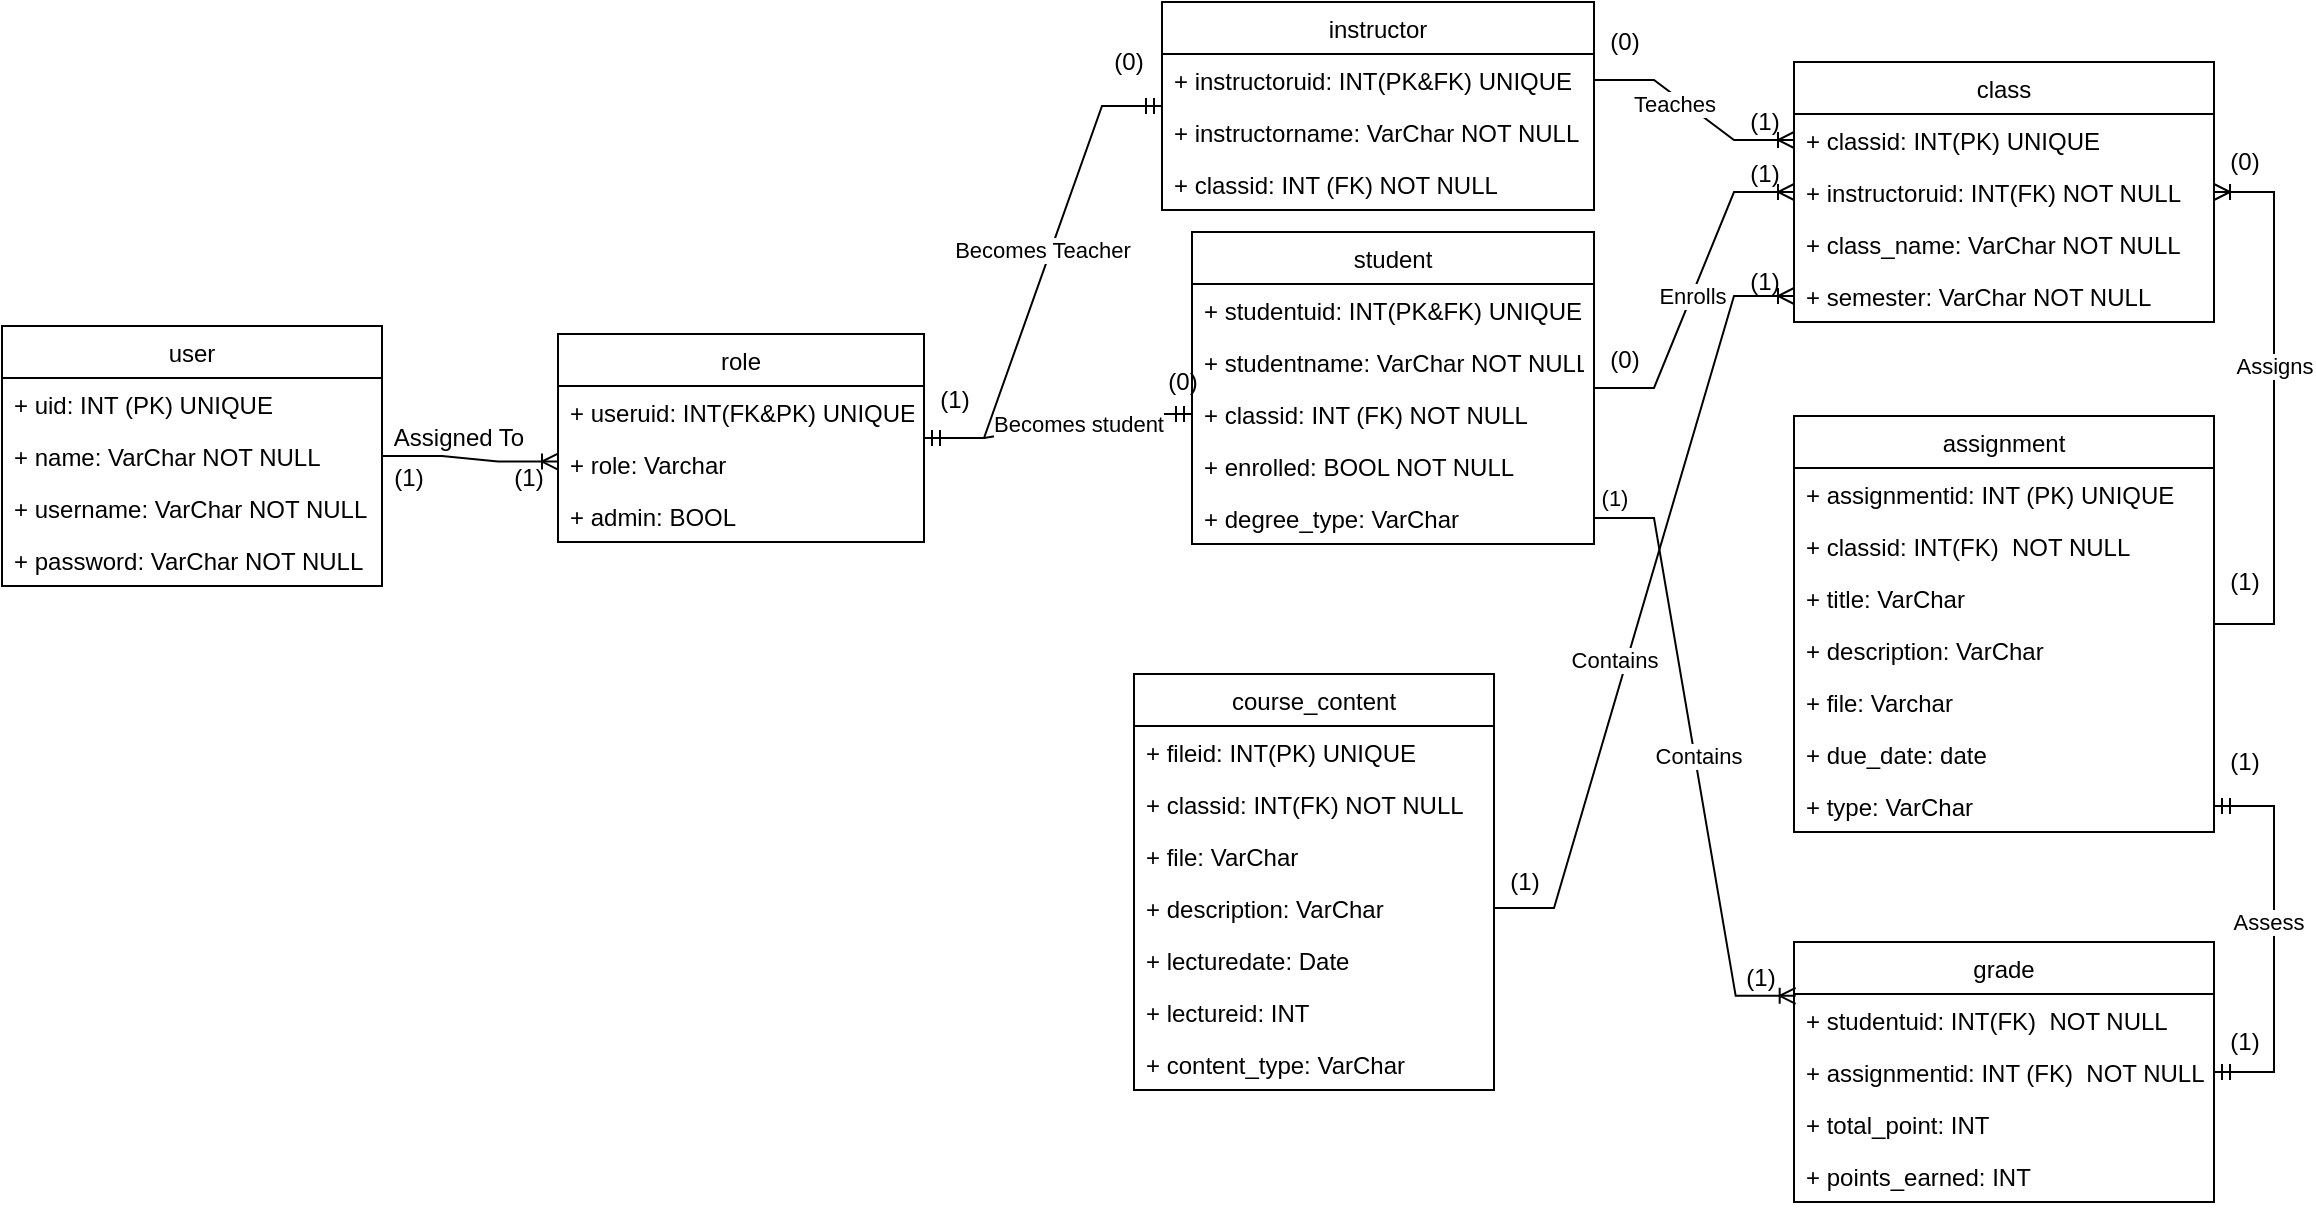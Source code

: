 <mxfile version="17.2.1" type="github">
  <diagram id="VYZQv91BQU45XDSXAsdk" name="Page-1">
    <mxGraphModel dx="2253" dy="651" grid="1" gridSize="10" guides="1" tooltips="1" connect="1" arrows="1" fold="1" page="1" pageScale="1" pageWidth="1100" pageHeight="850" math="0" shadow="0">
      <root>
        <mxCell id="0" />
        <mxCell id="1" parent="0" />
        <mxCell id="eXv01nYORWSgZVJWpv61-1" value="user" style="swimlane;fontStyle=0;childLayout=stackLayout;horizontal=1;startSize=26;fillColor=none;horizontalStack=0;resizeParent=1;resizeParentMax=0;resizeLast=0;collapsible=1;marginBottom=0;" parent="1" vertex="1">
          <mxGeometry x="-46" y="172" width="190" height="130" as="geometry" />
        </mxCell>
        <mxCell id="eXv01nYORWSgZVJWpv61-2" value="+ uid: INT (PK) UNIQUE" style="text;strokeColor=none;fillColor=none;align=left;verticalAlign=top;spacingLeft=4;spacingRight=4;overflow=hidden;rotatable=0;points=[[0,0.5],[1,0.5]];portConstraint=eastwest;" parent="eXv01nYORWSgZVJWpv61-1" vertex="1">
          <mxGeometry y="26" width="190" height="26" as="geometry" />
        </mxCell>
        <mxCell id="eXv01nYORWSgZVJWpv61-3" value="+ name: VarChar NOT NULL" style="text;strokeColor=none;fillColor=none;align=left;verticalAlign=top;spacingLeft=4;spacingRight=4;overflow=hidden;rotatable=0;points=[[0,0.5],[1,0.5]];portConstraint=eastwest;" parent="eXv01nYORWSgZVJWpv61-1" vertex="1">
          <mxGeometry y="52" width="190" height="26" as="geometry" />
        </mxCell>
        <mxCell id="eXv01nYORWSgZVJWpv61-4" value="+ username: VarChar NOT NULL&#xa;" style="text;strokeColor=none;fillColor=none;align=left;verticalAlign=top;spacingLeft=4;spacingRight=4;overflow=hidden;rotatable=0;points=[[0,0.5],[1,0.5]];portConstraint=eastwest;" parent="eXv01nYORWSgZVJWpv61-1" vertex="1">
          <mxGeometry y="78" width="190" height="26" as="geometry" />
        </mxCell>
        <mxCell id="eXv01nYORWSgZVJWpv61-5" value="+ password: VarChar NOT NULL&#xa;" style="text;strokeColor=none;fillColor=none;align=left;verticalAlign=top;spacingLeft=4;spacingRight=4;overflow=hidden;rotatable=0;points=[[0,0.5],[1,0.5]];portConstraint=eastwest;" parent="eXv01nYORWSgZVJWpv61-1" vertex="1">
          <mxGeometry y="104" width="190" height="26" as="geometry" />
        </mxCell>
        <mxCell id="eXv01nYORWSgZVJWpv61-6" value="role" style="swimlane;fontStyle=0;childLayout=stackLayout;horizontal=1;startSize=26;fillColor=none;horizontalStack=0;resizeParent=1;resizeParentMax=0;resizeLast=0;collapsible=1;marginBottom=0;" parent="1" vertex="1">
          <mxGeometry x="232" y="176" width="183" height="104" as="geometry" />
        </mxCell>
        <mxCell id="eXv01nYORWSgZVJWpv61-7" value="+ useruid: INT(FK&amp;PK) UNIQUE" style="text;strokeColor=none;fillColor=none;align=left;verticalAlign=top;spacingLeft=4;spacingRight=4;overflow=hidden;rotatable=0;points=[[0,0.5],[1,0.5]];portConstraint=eastwest;" parent="eXv01nYORWSgZVJWpv61-6" vertex="1">
          <mxGeometry y="26" width="183" height="26" as="geometry" />
        </mxCell>
        <mxCell id="zj9yC82mUhUY9r3T3yFx-25" value="+ role: Varchar" style="text;strokeColor=none;fillColor=none;align=left;verticalAlign=top;spacingLeft=4;spacingRight=4;overflow=hidden;rotatable=0;points=[[0,0.5],[1,0.5]];portConstraint=eastwest;" parent="eXv01nYORWSgZVJWpv61-6" vertex="1">
          <mxGeometry y="52" width="183" height="26" as="geometry" />
        </mxCell>
        <mxCell id="eXv01nYORWSgZVJWpv61-8" value="+ admin: BOOL" style="text;strokeColor=none;fillColor=none;align=left;verticalAlign=top;spacingLeft=4;spacingRight=4;overflow=hidden;rotatable=0;points=[[0,0.5],[1,0.5]];portConstraint=eastwest;" parent="eXv01nYORWSgZVJWpv61-6" vertex="1">
          <mxGeometry y="78" width="183" height="26" as="geometry" />
        </mxCell>
        <mxCell id="eXv01nYORWSgZVJWpv61-14" value="student" style="swimlane;fontStyle=0;childLayout=stackLayout;horizontal=1;startSize=26;fillColor=none;horizontalStack=0;resizeParent=1;resizeParentMax=0;resizeLast=0;collapsible=1;marginBottom=0;" parent="1" vertex="1">
          <mxGeometry x="549" y="125" width="201" height="156" as="geometry" />
        </mxCell>
        <mxCell id="eXv01nYORWSgZVJWpv61-15" value="+ studentuid: INT(PK&amp;FK) UNIQUE" style="text;strokeColor=none;fillColor=none;align=left;verticalAlign=top;spacingLeft=4;spacingRight=4;overflow=hidden;rotatable=0;points=[[0,0.5],[1,0.5]];portConstraint=eastwest;" parent="eXv01nYORWSgZVJWpv61-14" vertex="1">
          <mxGeometry y="26" width="201" height="26" as="geometry" />
        </mxCell>
        <mxCell id="6dxxQCB3jfcKRgoN7G0b-2" value="+ studentname: VarChar NOT NULL" style="text;strokeColor=none;fillColor=none;align=left;verticalAlign=top;spacingLeft=4;spacingRight=4;overflow=hidden;rotatable=0;points=[[0,0.5],[1,0.5]];portConstraint=eastwest;" parent="eXv01nYORWSgZVJWpv61-14" vertex="1">
          <mxGeometry y="52" width="201" height="26" as="geometry" />
        </mxCell>
        <mxCell id="eXv01nYORWSgZVJWpv61-16" value="+ classid: INT (FK) NOT NULL&#xa; " style="text;strokeColor=none;fillColor=none;align=left;verticalAlign=top;spacingLeft=4;spacingRight=4;overflow=hidden;rotatable=0;points=[[0,0.5],[1,0.5]];portConstraint=eastwest;" parent="eXv01nYORWSgZVJWpv61-14" vertex="1">
          <mxGeometry y="78" width="201" height="26" as="geometry" />
        </mxCell>
        <mxCell id="zj9yC82mUhUY9r3T3yFx-26" value="+ enrolled: BOOL NOT NULL" style="text;strokeColor=none;fillColor=none;align=left;verticalAlign=top;spacingLeft=4;spacingRight=4;overflow=hidden;rotatable=0;points=[[0,0.5],[1,0.5]];portConstraint=eastwest;" parent="eXv01nYORWSgZVJWpv61-14" vertex="1">
          <mxGeometry y="104" width="201" height="26" as="geometry" />
        </mxCell>
        <mxCell id="zj9yC82mUhUY9r3T3yFx-29" value="+ degree_type: VarChar" style="text;strokeColor=none;fillColor=none;align=left;verticalAlign=top;spacingLeft=4;spacingRight=4;overflow=hidden;rotatable=0;points=[[0,0.5],[1,0.5]];portConstraint=eastwest;" parent="eXv01nYORWSgZVJWpv61-14" vertex="1">
          <mxGeometry y="130" width="201" height="26" as="geometry" />
        </mxCell>
        <mxCell id="eXv01nYORWSgZVJWpv61-18" value="class" style="swimlane;fontStyle=0;childLayout=stackLayout;horizontal=1;startSize=26;fillColor=none;horizontalStack=0;resizeParent=1;resizeParentMax=0;resizeLast=0;collapsible=1;marginBottom=0;" parent="1" vertex="1">
          <mxGeometry x="850" y="40" width="210" height="130" as="geometry" />
        </mxCell>
        <mxCell id="eXv01nYORWSgZVJWpv61-19" value="+ classid: INT(PK) UNIQUE" style="text;strokeColor=none;fillColor=none;align=left;verticalAlign=top;spacingLeft=4;spacingRight=4;overflow=hidden;rotatable=0;points=[[0,0.5],[1,0.5]];portConstraint=eastwest;" parent="eXv01nYORWSgZVJWpv61-18" vertex="1">
          <mxGeometry y="26" width="210" height="26" as="geometry" />
        </mxCell>
        <mxCell id="zj9yC82mUhUY9r3T3yFx-22" value="+ instructoruid: INT(FK) NOT NULL" style="text;strokeColor=none;fillColor=none;align=left;verticalAlign=top;spacingLeft=4;spacingRight=4;overflow=hidden;rotatable=0;points=[[0,0.5],[1,0.5]];portConstraint=eastwest;" parent="eXv01nYORWSgZVJWpv61-18" vertex="1">
          <mxGeometry y="52" width="210" height="26" as="geometry" />
        </mxCell>
        <mxCell id="eXv01nYORWSgZVJWpv61-20" value="+ class_name: VarChar NOT NULL" style="text;strokeColor=none;fillColor=none;align=left;verticalAlign=top;spacingLeft=4;spacingRight=4;overflow=hidden;rotatable=0;points=[[0,0.5],[1,0.5]];portConstraint=eastwest;" parent="eXv01nYORWSgZVJWpv61-18" vertex="1">
          <mxGeometry y="78" width="210" height="26" as="geometry" />
        </mxCell>
        <mxCell id="zj9yC82mUhUY9r3T3yFx-12" value="+ semester: VarChar NOT NULL" style="text;strokeColor=none;fillColor=none;align=left;verticalAlign=top;spacingLeft=4;spacingRight=4;overflow=hidden;rotatable=0;points=[[0,0.5],[1,0.5]];portConstraint=eastwest;" parent="eXv01nYORWSgZVJWpv61-18" vertex="1">
          <mxGeometry y="104" width="210" height="26" as="geometry" />
        </mxCell>
        <mxCell id="eXv01nYORWSgZVJWpv61-22" value="instructor" style="swimlane;fontStyle=0;childLayout=stackLayout;horizontal=1;startSize=26;fillColor=none;horizontalStack=0;resizeParent=1;resizeParentMax=0;resizeLast=0;collapsible=1;marginBottom=0;" parent="1" vertex="1">
          <mxGeometry x="534" y="10" width="216" height="104" as="geometry" />
        </mxCell>
        <mxCell id="eXv01nYORWSgZVJWpv61-23" value="+ instructoruid: INT(PK&amp;FK) UNIQUE&#xa;" style="text;strokeColor=none;fillColor=none;align=left;verticalAlign=top;spacingLeft=4;spacingRight=4;overflow=hidden;rotatable=0;points=[[0,0.5],[1,0.5]];portConstraint=eastwest;" parent="eXv01nYORWSgZVJWpv61-22" vertex="1">
          <mxGeometry y="26" width="216" height="26" as="geometry" />
        </mxCell>
        <mxCell id="6dxxQCB3jfcKRgoN7G0b-1" value="+ instructorname: VarChar NOT NULL&#xa;" style="text;strokeColor=none;fillColor=none;align=left;verticalAlign=top;spacingLeft=4;spacingRight=4;overflow=hidden;rotatable=0;points=[[0,0.5],[1,0.5]];portConstraint=eastwest;" parent="eXv01nYORWSgZVJWpv61-22" vertex="1">
          <mxGeometry y="52" width="216" height="26" as="geometry" />
        </mxCell>
        <mxCell id="eXv01nYORWSgZVJWpv61-24" value="+ classid: INT (FK) NOT NULL" style="text;strokeColor=none;fillColor=none;align=left;verticalAlign=top;spacingLeft=4;spacingRight=4;overflow=hidden;rotatable=0;points=[[0,0.5],[1,0.5]];portConstraint=eastwest;" parent="eXv01nYORWSgZVJWpv61-22" vertex="1">
          <mxGeometry y="78" width="216" height="26" as="geometry" />
        </mxCell>
        <mxCell id="eXv01nYORWSgZVJWpv61-26" value="assignment" style="swimlane;fontStyle=0;childLayout=stackLayout;horizontal=1;startSize=26;fillColor=none;horizontalStack=0;resizeParent=1;resizeParentMax=0;resizeLast=0;collapsible=1;marginBottom=0;" parent="1" vertex="1">
          <mxGeometry x="850" y="217" width="210" height="208" as="geometry" />
        </mxCell>
        <mxCell id="eXv01nYORWSgZVJWpv61-28" value="+ assignmentid: INT (PK) UNIQUE" style="text;strokeColor=none;fillColor=none;align=left;verticalAlign=top;spacingLeft=4;spacingRight=4;overflow=hidden;rotatable=0;points=[[0,0.5],[1,0.5]];portConstraint=eastwest;" parent="eXv01nYORWSgZVJWpv61-26" vertex="1">
          <mxGeometry y="26" width="210" height="26" as="geometry" />
        </mxCell>
        <mxCell id="eXv01nYORWSgZVJWpv61-27" value="+ classid: INT(FK)  NOT NULL" style="text;strokeColor=none;fillColor=none;align=left;verticalAlign=top;spacingLeft=4;spacingRight=4;overflow=hidden;rotatable=0;points=[[0,0.5],[1,0.5]];portConstraint=eastwest;" parent="eXv01nYORWSgZVJWpv61-26" vertex="1">
          <mxGeometry y="52" width="210" height="26" as="geometry" />
        </mxCell>
        <mxCell id="eXv01nYORWSgZVJWpv61-30" value="+ title: VarChar" style="text;strokeColor=none;fillColor=none;align=left;verticalAlign=top;spacingLeft=4;spacingRight=4;overflow=hidden;rotatable=0;points=[[0,0.5],[1,0.5]];portConstraint=eastwest;" parent="eXv01nYORWSgZVJWpv61-26" vertex="1">
          <mxGeometry y="78" width="210" height="26" as="geometry" />
        </mxCell>
        <mxCell id="eXv01nYORWSgZVJWpv61-29" value="+ description: VarChar" style="text;strokeColor=none;fillColor=none;align=left;verticalAlign=top;spacingLeft=4;spacingRight=4;overflow=hidden;rotatable=0;points=[[0,0.5],[1,0.5]];portConstraint=eastwest;" parent="eXv01nYORWSgZVJWpv61-26" vertex="1">
          <mxGeometry y="104" width="210" height="26" as="geometry" />
        </mxCell>
        <mxCell id="eXv01nYORWSgZVJWpv61-31" value="+ file: Varchar" style="text;strokeColor=none;fillColor=none;align=left;verticalAlign=top;spacingLeft=4;spacingRight=4;overflow=hidden;rotatable=0;points=[[0,0.5],[1,0.5]];portConstraint=eastwest;" parent="eXv01nYORWSgZVJWpv61-26" vertex="1">
          <mxGeometry y="130" width="210" height="26" as="geometry" />
        </mxCell>
        <mxCell id="zj9yC82mUhUY9r3T3yFx-5" value="+ due_date: date" style="text;strokeColor=none;fillColor=none;align=left;verticalAlign=top;spacingLeft=4;spacingRight=4;overflow=hidden;rotatable=0;points=[[0,0.5],[1,0.5]];portConstraint=eastwest;" parent="eXv01nYORWSgZVJWpv61-26" vertex="1">
          <mxGeometry y="156" width="210" height="26" as="geometry" />
        </mxCell>
        <mxCell id="eXv01nYORWSgZVJWpv61-32" value="+ type: VarChar" style="text;strokeColor=none;fillColor=none;align=left;verticalAlign=top;spacingLeft=4;spacingRight=4;overflow=hidden;rotatable=0;points=[[0,0.5],[1,0.5]];portConstraint=eastwest;" parent="eXv01nYORWSgZVJWpv61-26" vertex="1">
          <mxGeometry y="182" width="210" height="26" as="geometry" />
        </mxCell>
        <mxCell id="zj9yC82mUhUY9r3T3yFx-1" value="grade" style="swimlane;fontStyle=0;childLayout=stackLayout;horizontal=1;startSize=26;fillColor=none;horizontalStack=0;resizeParent=1;resizeParentMax=0;resizeLast=0;collapsible=1;marginBottom=0;" parent="1" vertex="1">
          <mxGeometry x="850" y="480" width="210" height="130" as="geometry" />
        </mxCell>
        <mxCell id="zj9yC82mUhUY9r3T3yFx-2" value="+ studentuid: INT(FK)  NOT NULL" style="text;strokeColor=none;fillColor=none;align=left;verticalAlign=top;spacingLeft=4;spacingRight=4;overflow=hidden;rotatable=0;points=[[0,0.5],[1,0.5]];portConstraint=eastwest;" parent="zj9yC82mUhUY9r3T3yFx-1" vertex="1">
          <mxGeometry y="26" width="210" height="26" as="geometry" />
        </mxCell>
        <mxCell id="zj9yC82mUhUY9r3T3yFx-3" value="+ assignmentid: INT (FK)  NOT NULL" style="text;strokeColor=none;fillColor=none;align=left;verticalAlign=top;spacingLeft=4;spacingRight=4;overflow=hidden;rotatable=0;points=[[0,0.5],[1,0.5]];portConstraint=eastwest;" parent="zj9yC82mUhUY9r3T3yFx-1" vertex="1">
          <mxGeometry y="52" width="210" height="26" as="geometry" />
        </mxCell>
        <mxCell id="zj9yC82mUhUY9r3T3yFx-4" value="+ total_point: INT" style="text;strokeColor=none;fillColor=none;align=left;verticalAlign=top;spacingLeft=4;spacingRight=4;overflow=hidden;rotatable=0;points=[[0,0.5],[1,0.5]];portConstraint=eastwest;" parent="zj9yC82mUhUY9r3T3yFx-1" vertex="1">
          <mxGeometry y="78" width="210" height="26" as="geometry" />
        </mxCell>
        <mxCell id="zj9yC82mUhUY9r3T3yFx-14" value="+ points_earned: INT" style="text;strokeColor=none;fillColor=none;align=left;verticalAlign=top;spacingLeft=4;spacingRight=4;overflow=hidden;rotatable=0;points=[[0,0.5],[1,0.5]];portConstraint=eastwest;" parent="zj9yC82mUhUY9r3T3yFx-1" vertex="1">
          <mxGeometry y="104" width="210" height="26" as="geometry" />
        </mxCell>
        <mxCell id="zj9yC82mUhUY9r3T3yFx-6" value="course_content" style="swimlane;fontStyle=0;childLayout=stackLayout;horizontal=1;startSize=26;fillColor=none;horizontalStack=0;resizeParent=1;resizeParentMax=0;resizeLast=0;collapsible=1;marginBottom=0;" parent="1" vertex="1">
          <mxGeometry x="520" y="346" width="180" height="208" as="geometry" />
        </mxCell>
        <mxCell id="zj9yC82mUhUY9r3T3yFx-7" value="+ fileid: INT(PK) UNIQUE" style="text;strokeColor=none;fillColor=none;align=left;verticalAlign=top;spacingLeft=4;spacingRight=4;overflow=hidden;rotatable=0;points=[[0,0.5],[1,0.5]];portConstraint=eastwest;" parent="zj9yC82mUhUY9r3T3yFx-6" vertex="1">
          <mxGeometry y="26" width="180" height="26" as="geometry" />
        </mxCell>
        <mxCell id="zj9yC82mUhUY9r3T3yFx-11" value="+ classid: INT(FK) NOT NULL" style="text;strokeColor=none;fillColor=none;align=left;verticalAlign=top;spacingLeft=4;spacingRight=4;overflow=hidden;rotatable=0;points=[[0,0.5],[1,0.5]];portConstraint=eastwest;" parent="zj9yC82mUhUY9r3T3yFx-6" vertex="1">
          <mxGeometry y="52" width="180" height="26" as="geometry" />
        </mxCell>
        <mxCell id="6UjHQ08YefR2aWW3Ah0t-1" value="+ file: VarChar" style="text;strokeColor=none;fillColor=none;align=left;verticalAlign=top;spacingLeft=4;spacingRight=4;overflow=hidden;rotatable=0;points=[[0,0.5],[1,0.5]];portConstraint=eastwest;" parent="zj9yC82mUhUY9r3T3yFx-6" vertex="1">
          <mxGeometry y="78" width="180" height="26" as="geometry" />
        </mxCell>
        <mxCell id="zj9yC82mUhUY9r3T3yFx-8" value="+ description: VarChar" style="text;strokeColor=none;fillColor=none;align=left;verticalAlign=top;spacingLeft=4;spacingRight=4;overflow=hidden;rotatable=0;points=[[0,0.5],[1,0.5]];portConstraint=eastwest;" parent="zj9yC82mUhUY9r3T3yFx-6" vertex="1">
          <mxGeometry y="104" width="180" height="26" as="geometry" />
        </mxCell>
        <mxCell id="zj9yC82mUhUY9r3T3yFx-10" value="+ lecturedate: Date" style="text;strokeColor=none;fillColor=none;align=left;verticalAlign=top;spacingLeft=4;spacingRight=4;overflow=hidden;rotatable=0;points=[[0,0.5],[1,0.5]];portConstraint=eastwest;" parent="zj9yC82mUhUY9r3T3yFx-6" vertex="1">
          <mxGeometry y="130" width="180" height="26" as="geometry" />
        </mxCell>
        <mxCell id="zj9yC82mUhUY9r3T3yFx-9" value="+ lectureid: INT" style="text;strokeColor=none;fillColor=none;align=left;verticalAlign=top;spacingLeft=4;spacingRight=4;overflow=hidden;rotatable=0;points=[[0,0.5],[1,0.5]];portConstraint=eastwest;" parent="zj9yC82mUhUY9r3T3yFx-6" vertex="1">
          <mxGeometry y="156" width="180" height="26" as="geometry" />
        </mxCell>
        <mxCell id="zj9yC82mUhUY9r3T3yFx-13" value="+ content_type: VarChar" style="text;strokeColor=none;fillColor=none;align=left;verticalAlign=top;spacingLeft=4;spacingRight=4;overflow=hidden;rotatable=0;points=[[0,0.5],[1,0.5]];portConstraint=eastwest;" parent="zj9yC82mUhUY9r3T3yFx-6" vertex="1">
          <mxGeometry y="182" width="180" height="26" as="geometry" />
        </mxCell>
        <mxCell id="fBzl21y408ZaREQ3C_1P-17" value="" style="edgeStyle=entityRelationEdgeStyle;fontSize=12;html=1;endArrow=ERoneToMany;rounded=0;entryX=1;entryY=0.64;entryDx=0;entryDy=0;entryPerimeter=0;" parent="1" source="eXv01nYORWSgZVJWpv61-1" edge="1">
          <mxGeometry width="100" height="100" relative="1" as="geometry">
            <mxPoint x="162" y="225.0" as="sourcePoint" />
            <mxPoint x="232.0" y="239.8" as="targetPoint" />
          </mxGeometry>
        </mxCell>
        <mxCell id="fBzl21y408ZaREQ3C_1P-19" value="" style="edgeStyle=entityRelationEdgeStyle;fontSize=12;html=1;endArrow=ERmandOne;startArrow=ERmandOne;rounded=0;" parent="1" source="eXv01nYORWSgZVJWpv61-6" target="eXv01nYORWSgZVJWpv61-22" edge="1">
          <mxGeometry width="100" height="100" relative="1" as="geometry">
            <mxPoint x="460" y="150" as="sourcePoint" />
            <mxPoint x="560" y="50" as="targetPoint" />
          </mxGeometry>
        </mxCell>
        <mxCell id="fBzl21y408ZaREQ3C_1P-20" value="Becomes Teacher" style="edgeLabel;html=1;align=center;verticalAlign=middle;resizable=0;points=[];" parent="fBzl21y408ZaREQ3C_1P-19" vertex="1" connectable="0">
          <mxGeometry x="0.088" y="5" relative="1" as="geometry">
            <mxPoint as="offset" />
          </mxGeometry>
        </mxCell>
        <mxCell id="fBzl21y408ZaREQ3C_1P-21" value="" style="edgeStyle=entityRelationEdgeStyle;fontSize=12;html=1;endArrow=ERmandOne;startArrow=ERmandOne;rounded=0;entryX=0;entryY=0.5;entryDx=0;entryDy=0;" parent="1" source="eXv01nYORWSgZVJWpv61-6" target="eXv01nYORWSgZVJWpv61-16" edge="1">
          <mxGeometry width="100" height="100" relative="1" as="geometry">
            <mxPoint x="453" y="215" as="sourcePoint" />
            <mxPoint x="556" y="170" as="targetPoint" />
          </mxGeometry>
        </mxCell>
        <mxCell id="fBzl21y408ZaREQ3C_1P-22" value="Becomes student" style="edgeLabel;html=1;align=center;verticalAlign=middle;resizable=0;points=[];" parent="fBzl21y408ZaREQ3C_1P-21" vertex="1" connectable="0">
          <mxGeometry x="0.174" y="-1" relative="1" as="geometry">
            <mxPoint x="-2" as="offset" />
          </mxGeometry>
        </mxCell>
        <mxCell id="fBzl21y408ZaREQ3C_1P-23" value="" style="edgeStyle=entityRelationEdgeStyle;fontSize=12;html=1;endArrow=ERoneToMany;rounded=0;" parent="1" source="eXv01nYORWSgZVJWpv61-14" target="eXv01nYORWSgZVJWpv61-18" edge="1">
          <mxGeometry width="100" height="100" relative="1" as="geometry">
            <mxPoint x="740" y="200" as="sourcePoint" />
            <mxPoint x="840" y="100" as="targetPoint" />
          </mxGeometry>
        </mxCell>
        <mxCell id="fBzl21y408ZaREQ3C_1P-26" value="Enrolls" style="edgeLabel;html=1;align=center;verticalAlign=middle;resizable=0;points=[];" parent="fBzl21y408ZaREQ3C_1P-23" vertex="1" connectable="0">
          <mxGeometry x="-0.036" relative="1" as="geometry">
            <mxPoint as="offset" />
          </mxGeometry>
        </mxCell>
        <mxCell id="fBzl21y408ZaREQ3C_1P-24" value="" style="edgeStyle=entityRelationEdgeStyle;fontSize=12;html=1;endArrow=ERoneToMany;rounded=0;exitX=1;exitY=0.5;exitDx=0;exitDy=0;entryX=0;entryY=0.5;entryDx=0;entryDy=0;" parent="1" source="eXv01nYORWSgZVJWpv61-23" target="eXv01nYORWSgZVJWpv61-19" edge="1">
          <mxGeometry width="100" height="100" relative="1" as="geometry">
            <mxPoint x="710" y="110" as="sourcePoint" />
            <mxPoint x="810" y="10" as="targetPoint" />
          </mxGeometry>
        </mxCell>
        <mxCell id="fBzl21y408ZaREQ3C_1P-25" value="Teaches" style="edgeLabel;html=1;align=center;verticalAlign=middle;resizable=0;points=[];" parent="fBzl21y408ZaREQ3C_1P-24" vertex="1" connectable="0">
          <mxGeometry x="-0.181" y="-4" relative="1" as="geometry">
            <mxPoint as="offset" />
          </mxGeometry>
        </mxCell>
        <mxCell id="fBzl21y408ZaREQ3C_1P-29" value="" style="edgeStyle=entityRelationEdgeStyle;fontSize=12;html=1;endArrow=ERmandOne;startArrow=ERmandOne;rounded=0;entryX=1;entryY=0.5;entryDx=0;entryDy=0;" parent="1" source="zj9yC82mUhUY9r3T3yFx-1" target="eXv01nYORWSgZVJWpv61-32" edge="1">
          <mxGeometry width="100" height="100" relative="1" as="geometry">
            <mxPoint x="690" y="390" as="sourcePoint" />
            <mxPoint x="790" y="290" as="targetPoint" />
          </mxGeometry>
        </mxCell>
        <mxCell id="fBzl21y408ZaREQ3C_1P-30" value="Assess" style="edgeLabel;html=1;align=center;verticalAlign=middle;resizable=0;points=[];" parent="fBzl21y408ZaREQ3C_1P-29" vertex="1" connectable="0">
          <mxGeometry x="0.087" y="3" relative="1" as="geometry">
            <mxPoint as="offset" />
          </mxGeometry>
        </mxCell>
        <mxCell id="fBzl21y408ZaREQ3C_1P-32" value="" style="edgeStyle=entityRelationEdgeStyle;fontSize=12;html=1;endArrow=ERoneToMany;rounded=0;" parent="1" source="eXv01nYORWSgZVJWpv61-26" target="eXv01nYORWSgZVJWpv61-18" edge="1">
          <mxGeometry width="100" height="100" relative="1" as="geometry">
            <mxPoint x="190" y="490" as="sourcePoint" />
            <mxPoint x="290" y="390" as="targetPoint" />
          </mxGeometry>
        </mxCell>
        <mxCell id="fBzl21y408ZaREQ3C_1P-35" value="Assigns" style="edgeLabel;html=1;align=center;verticalAlign=middle;resizable=0;points=[];" parent="fBzl21y408ZaREQ3C_1P-32" vertex="1" connectable="0">
          <mxGeometry x="0.151" relative="1" as="geometry">
            <mxPoint as="offset" />
          </mxGeometry>
        </mxCell>
        <mxCell id="fBzl21y408ZaREQ3C_1P-36" value="(1)" style="text;html=1;align=center;verticalAlign=middle;resizable=0;points=[];autosize=1;strokeColor=none;fillColor=none;" parent="1" vertex="1">
          <mxGeometry x="142" y="238" width="30" height="20" as="geometry" />
        </mxCell>
        <mxCell id="fBzl21y408ZaREQ3C_1P-37" value="(1)" style="text;html=1;align=center;verticalAlign=middle;resizable=0;points=[];autosize=1;strokeColor=none;fillColor=none;" parent="1" vertex="1">
          <mxGeometry x="202" y="238" width="30" height="20" as="geometry" />
        </mxCell>
        <mxCell id="fBzl21y408ZaREQ3C_1P-38" value="(1)" style="text;html=1;align=center;verticalAlign=middle;resizable=0;points=[];autosize=1;strokeColor=none;fillColor=none;" parent="1" vertex="1">
          <mxGeometry x="415" y="199" width="30" height="20" as="geometry" />
        </mxCell>
        <mxCell id="fBzl21y408ZaREQ3C_1P-39" value="(0)" style="text;html=1;align=center;verticalAlign=middle;resizable=0;points=[];autosize=1;strokeColor=none;fillColor=none;" parent="1" vertex="1">
          <mxGeometry x="502" y="30" width="30" height="20" as="geometry" />
        </mxCell>
        <mxCell id="fBzl21y408ZaREQ3C_1P-40" value="(0)" style="text;html=1;align=center;verticalAlign=middle;resizable=0;points=[];autosize=1;strokeColor=none;fillColor=none;" parent="1" vertex="1">
          <mxGeometry x="529" y="190" width="30" height="20" as="geometry" />
        </mxCell>
        <mxCell id="fBzl21y408ZaREQ3C_1P-43" value="(1)" style="text;html=1;align=center;verticalAlign=middle;resizable=0;points=[];autosize=1;strokeColor=none;fillColor=none;" parent="1" vertex="1">
          <mxGeometry x="820" y="60" width="30" height="20" as="geometry" />
        </mxCell>
        <mxCell id="fBzl21y408ZaREQ3C_1P-44" value="(1)" style="text;html=1;align=center;verticalAlign=middle;resizable=0;points=[];autosize=1;strokeColor=none;fillColor=none;" parent="1" vertex="1">
          <mxGeometry x="820" y="86" width="30" height="20" as="geometry" />
        </mxCell>
        <mxCell id="fBzl21y408ZaREQ3C_1P-45" value="(1)" style="text;html=1;align=center;verticalAlign=middle;resizable=0;points=[];autosize=1;strokeColor=none;fillColor=none;" parent="1" vertex="1">
          <mxGeometry x="820" y="140" width="30" height="20" as="geometry" />
        </mxCell>
        <mxCell id="fBzl21y408ZaREQ3C_1P-46" value="(0)" style="text;html=1;align=center;verticalAlign=middle;resizable=0;points=[];autosize=1;strokeColor=none;fillColor=none;" parent="1" vertex="1">
          <mxGeometry x="1060" y="80" width="30" height="20" as="geometry" />
        </mxCell>
        <mxCell id="fBzl21y408ZaREQ3C_1P-47" value="(1)" style="text;html=1;align=center;verticalAlign=middle;resizable=0;points=[];autosize=1;strokeColor=none;fillColor=none;" parent="1" vertex="1">
          <mxGeometry x="700" y="440" width="30" height="20" as="geometry" />
        </mxCell>
        <mxCell id="fBzl21y408ZaREQ3C_1P-48" value="(1)" style="text;html=1;align=center;verticalAlign=middle;resizable=0;points=[];autosize=1;strokeColor=none;fillColor=none;" parent="1" vertex="1">
          <mxGeometry x="1060" y="520" width="30" height="20" as="geometry" />
        </mxCell>
        <mxCell id="fBzl21y408ZaREQ3C_1P-49" value="(1)" style="text;html=1;align=center;verticalAlign=middle;resizable=0;points=[];autosize=1;strokeColor=none;fillColor=none;" parent="1" vertex="1">
          <mxGeometry x="1060" y="380" width="30" height="20" as="geometry" />
        </mxCell>
        <mxCell id="fBzl21y408ZaREQ3C_1P-50" value="(1)" style="text;html=1;align=center;verticalAlign=middle;resizable=0;points=[];autosize=1;strokeColor=none;fillColor=none;" parent="1" vertex="1">
          <mxGeometry x="1060" y="290" width="30" height="20" as="geometry" />
        </mxCell>
        <mxCell id="fBzl21y408ZaREQ3C_1P-51" value="(0)" style="text;html=1;align=center;verticalAlign=middle;resizable=0;points=[];autosize=1;strokeColor=none;fillColor=none;" parent="1" vertex="1">
          <mxGeometry x="750" y="179" width="30" height="20" as="geometry" />
        </mxCell>
        <mxCell id="fBzl21y408ZaREQ3C_1P-52" value="(0)" style="text;html=1;align=center;verticalAlign=middle;resizable=0;points=[];autosize=1;strokeColor=none;fillColor=none;" parent="1" vertex="1">
          <mxGeometry x="750" y="20" width="30" height="20" as="geometry" />
        </mxCell>
        <mxCell id="6dxxQCB3jfcKRgoN7G0b-6" value="" style="edgeStyle=entityRelationEdgeStyle;fontSize=12;html=1;endArrow=ERoneToMany;rounded=0;exitX=1;exitY=0.5;exitDx=0;exitDy=0;entryX=0.004;entryY=0.035;entryDx=0;entryDy=0;entryPerimeter=0;" parent="1" source="zj9yC82mUhUY9r3T3yFx-29" target="zj9yC82mUhUY9r3T3yFx-2" edge="1">
          <mxGeometry width="100" height="100" relative="1" as="geometry">
            <mxPoint x="700" y="390" as="sourcePoint" />
            <mxPoint x="800" y="290" as="targetPoint" />
          </mxGeometry>
        </mxCell>
        <mxCell id="6dxxQCB3jfcKRgoN7G0b-7" value="Contains" style="edgeLabel;html=1;align=center;verticalAlign=middle;resizable=0;points=[];" parent="6dxxQCB3jfcKRgoN7G0b-6" vertex="1" connectable="0">
          <mxGeometry x="-0.002" y="1" relative="1" as="geometry">
            <mxPoint as="offset" />
          </mxGeometry>
        </mxCell>
        <mxCell id="6dxxQCB3jfcKRgoN7G0b-8" value="(1)" style="edgeLabel;html=1;align=center;verticalAlign=middle;resizable=0;points=[];" parent="6dxxQCB3jfcKRgoN7G0b-6" vertex="1" connectable="0">
          <mxGeometry x="-0.906" y="10" relative="1" as="geometry">
            <mxPoint x="-4" as="offset" />
          </mxGeometry>
        </mxCell>
        <mxCell id="6dxxQCB3jfcKRgoN7G0b-10" value="(1)" style="text;html=1;align=center;verticalAlign=middle;resizable=0;points=[];autosize=1;strokeColor=none;fillColor=none;" parent="1" vertex="1">
          <mxGeometry x="818" y="488" width="30" height="20" as="geometry" />
        </mxCell>
        <mxCell id="6dxxQCB3jfcKRgoN7G0b-11" value="Assigned To" style="text;html=1;align=center;verticalAlign=middle;resizable=0;points=[];autosize=1;strokeColor=none;fillColor=none;" parent="1" vertex="1">
          <mxGeometry x="142" y="218" width="80" height="20" as="geometry" />
        </mxCell>
        <mxCell id="fBzl21y408ZaREQ3C_1P-27" value="" style="edgeStyle=entityRelationEdgeStyle;fontSize=12;html=1;endArrow=ERoneToMany;rounded=0;exitX=1;exitY=0.5;exitDx=0;exitDy=0;entryX=0;entryY=0.5;entryDx=0;entryDy=0;" parent="1" source="zj9yC82mUhUY9r3T3yFx-8" target="zj9yC82mUhUY9r3T3yFx-12" edge="1">
          <mxGeometry width="100" height="100" relative="1" as="geometry">
            <mxPoint x="706.02" y="472.568" as="sourcePoint" />
            <mxPoint x="849" y="157" as="targetPoint" />
          </mxGeometry>
        </mxCell>
        <mxCell id="fBzl21y408ZaREQ3C_1P-34" value="Contains" style="edgeLabel;html=1;align=center;verticalAlign=middle;resizable=0;points=[];" parent="fBzl21y408ZaREQ3C_1P-27" vertex="1" connectable="0">
          <mxGeometry x="0.068" y="1" relative="1" as="geometry">
            <mxPoint x="-18" y="42" as="offset" />
          </mxGeometry>
        </mxCell>
      </root>
    </mxGraphModel>
  </diagram>
</mxfile>
